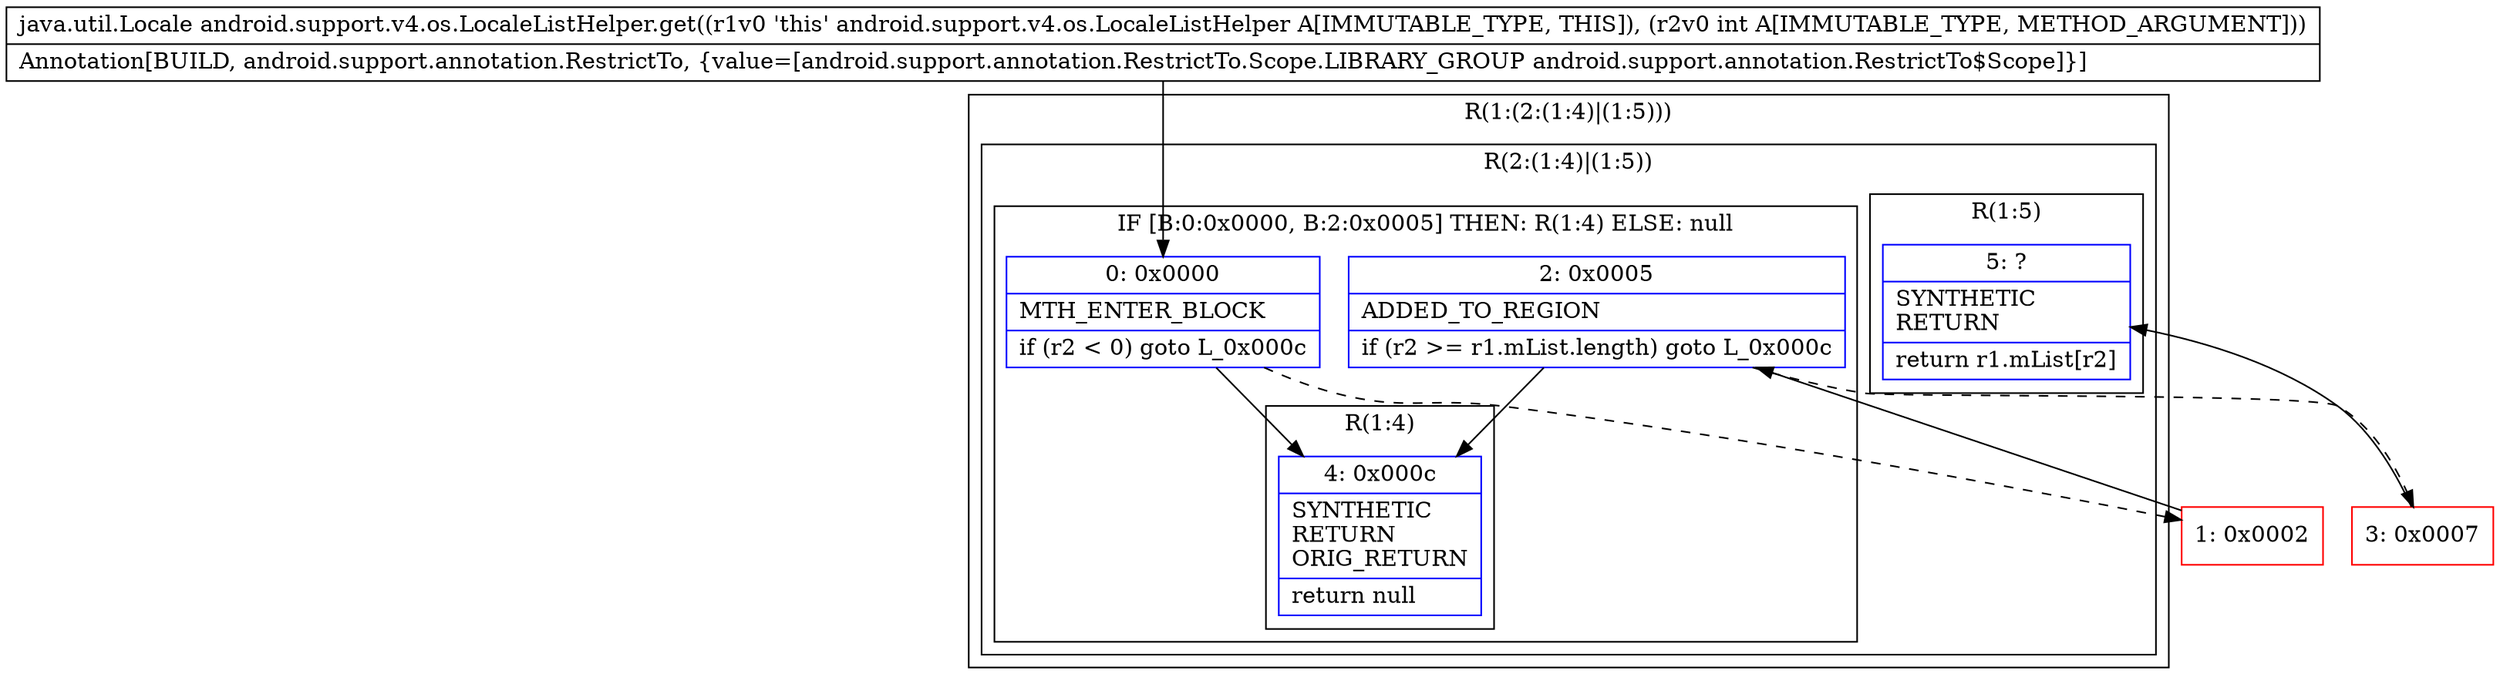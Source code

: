 digraph "CFG forandroid.support.v4.os.LocaleListHelper.get(I)Ljava\/util\/Locale;" {
subgraph cluster_Region_858022624 {
label = "R(1:(2:(1:4)|(1:5)))";
node [shape=record,color=blue];
subgraph cluster_Region_1809289792 {
label = "R(2:(1:4)|(1:5))";
node [shape=record,color=blue];
subgraph cluster_IfRegion_928949531 {
label = "IF [B:0:0x0000, B:2:0x0005] THEN: R(1:4) ELSE: null";
node [shape=record,color=blue];
Node_0 [shape=record,label="{0\:\ 0x0000|MTH_ENTER_BLOCK\l|if (r2 \< 0) goto L_0x000c\l}"];
Node_2 [shape=record,label="{2\:\ 0x0005|ADDED_TO_REGION\l|if (r2 \>= r1.mList.length) goto L_0x000c\l}"];
subgraph cluster_Region_1542701863 {
label = "R(1:4)";
node [shape=record,color=blue];
Node_4 [shape=record,label="{4\:\ 0x000c|SYNTHETIC\lRETURN\lORIG_RETURN\l|return null\l}"];
}
}
subgraph cluster_Region_1263569371 {
label = "R(1:5)";
node [shape=record,color=blue];
Node_5 [shape=record,label="{5\:\ ?|SYNTHETIC\lRETURN\l|return r1.mList[r2]\l}"];
}
}
}
Node_1 [shape=record,color=red,label="{1\:\ 0x0002}"];
Node_3 [shape=record,color=red,label="{3\:\ 0x0007}"];
MethodNode[shape=record,label="{java.util.Locale android.support.v4.os.LocaleListHelper.get((r1v0 'this' android.support.v4.os.LocaleListHelper A[IMMUTABLE_TYPE, THIS]), (r2v0 int A[IMMUTABLE_TYPE, METHOD_ARGUMENT]))  | Annotation[BUILD, android.support.annotation.RestrictTo, \{value=[android.support.annotation.RestrictTo.Scope.LIBRARY_GROUP android.support.annotation.RestrictTo$Scope]\}]\l}"];
MethodNode -> Node_0;
Node_0 -> Node_1[style=dashed];
Node_0 -> Node_4;
Node_2 -> Node_3[style=dashed];
Node_2 -> Node_4;
Node_1 -> Node_2;
Node_3 -> Node_5;
}


